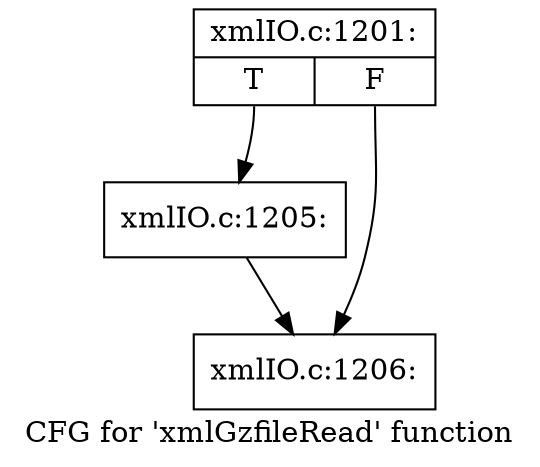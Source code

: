 digraph "CFG for 'xmlGzfileRead' function" {
	label="CFG for 'xmlGzfileRead' function";

	Node0x55ed34864770 [shape=record,label="{xmlIO.c:1201:|{<s0>T|<s1>F}}"];
	Node0x55ed34864770:s0 -> Node0x55ed3486bac0;
	Node0x55ed34864770:s1 -> Node0x55ed3486bb10;
	Node0x55ed3486bac0 [shape=record,label="{xmlIO.c:1205:}"];
	Node0x55ed3486bac0 -> Node0x55ed3486bb10;
	Node0x55ed3486bb10 [shape=record,label="{xmlIO.c:1206:}"];
}
